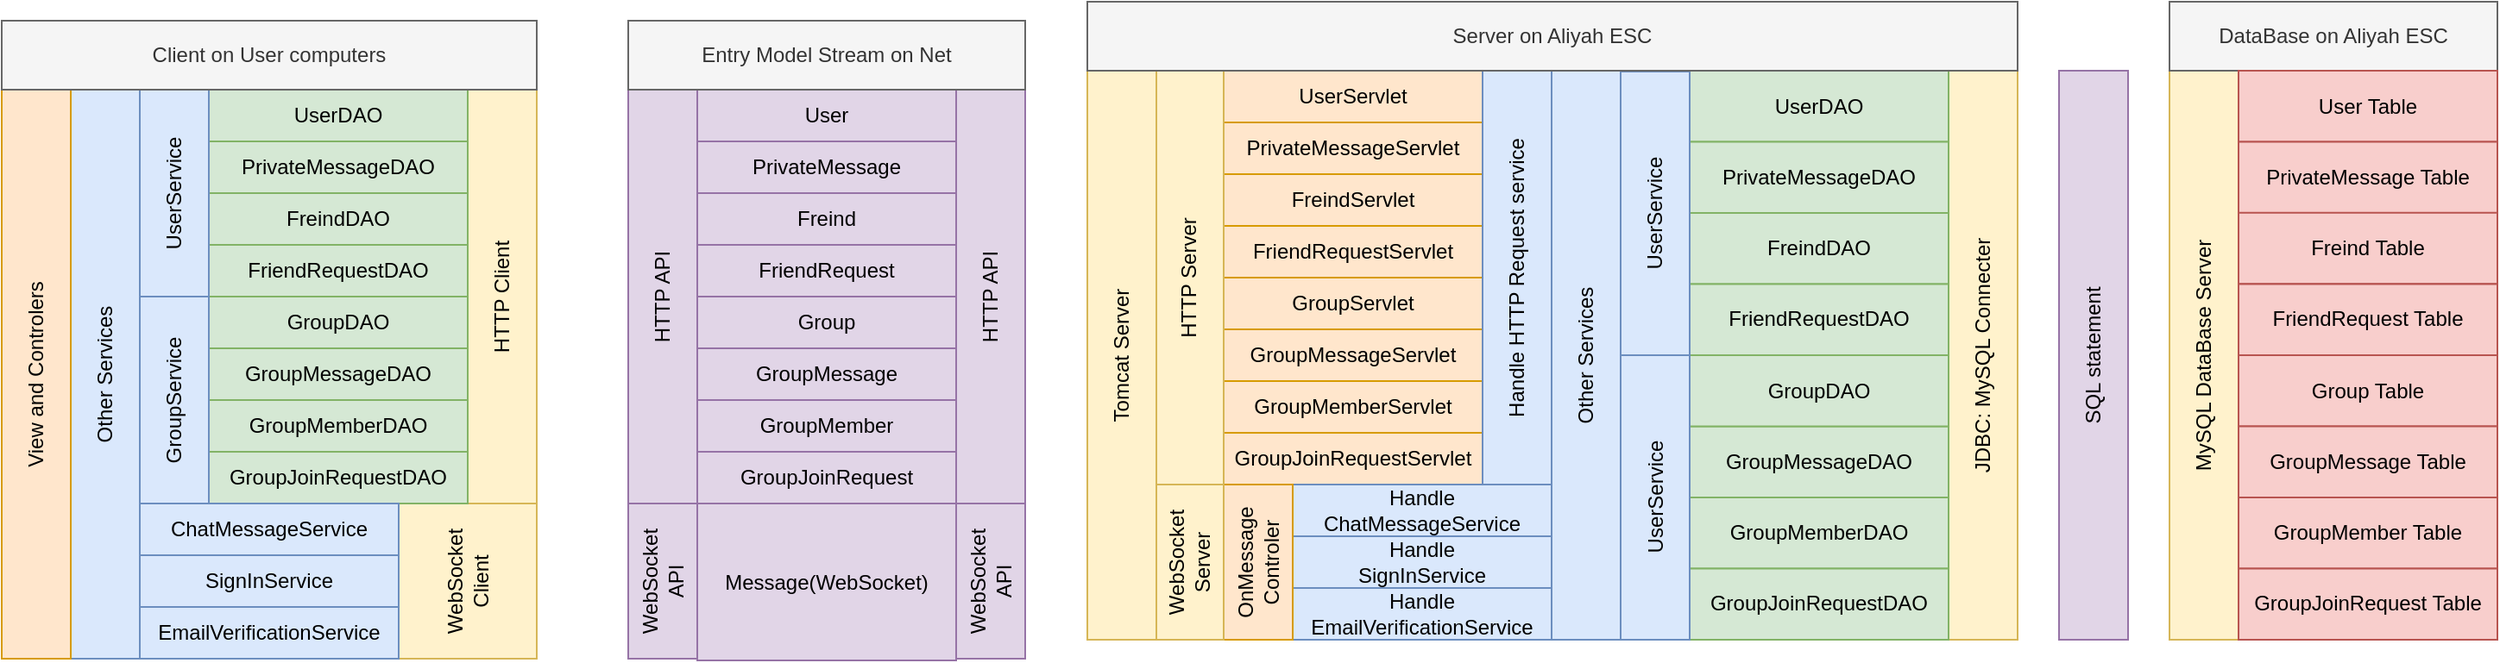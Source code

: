 <mxfile version="25.0.3">
  <diagram name="第 1 页" id="bxxxQVGhS8IFvsGaxlDZ">
    <mxGraphModel dx="731" dy="591" grid="0" gridSize="10" guides="1" tooltips="1" connect="1" arrows="1" fold="1" page="0" pageScale="1" pageWidth="827" pageHeight="1169" math="0" shadow="0">
      <root>
        <mxCell id="0" />
        <mxCell id="1" parent="0" />
        <mxCell id="TKKuryZPwlHoQlq77Uxj-60" value="SQL statement" style="rounded=0;whiteSpace=wrap;html=1;rotation=-90;fillColor=#e1d5e7;strokeColor=#9673a6;" vertex="1" parent="1">
          <mxGeometry x="1050" y="354" width="330" height="40" as="geometry" />
        </mxCell>
        <mxCell id="TKKuryZPwlHoQlq77Uxj-94" value="" style="group" vertex="1" connectable="0" parent="1">
          <mxGeometry x="3" y="180" width="310" height="370" as="geometry" />
        </mxCell>
        <mxCell id="TKKuryZPwlHoQlq77Uxj-25" value="WebSocket&lt;div&gt;Client&lt;/div&gt;" style="rounded=0;whiteSpace=wrap;html=1;rotation=-90;fillColor=#fff2cc;strokeColor=#d6b656;" vertex="1" parent="TKKuryZPwlHoQlq77Uxj-94">
          <mxGeometry x="225" y="285" width="90" height="80" as="geometry" />
        </mxCell>
        <mxCell id="TKKuryZPwlHoQlq77Uxj-28" value="HTTP Client" style="rounded=0;whiteSpace=wrap;html=1;rotation=-90;fillColor=#fff2cc;strokeColor=#d6b656;" vertex="1" parent="TKKuryZPwlHoQlq77Uxj-94">
          <mxGeometry x="170.0" y="140" width="240" height="40" as="geometry" />
        </mxCell>
        <mxCell id="TKKuryZPwlHoQlq77Uxj-59" value="Other Services" style="rounded=0;whiteSpace=wrap;html=1;rotation=-90;fillColor=#dae8fc;strokeColor=#6c8ebf;" vertex="1" parent="TKKuryZPwlHoQlq77Uxj-94">
          <mxGeometry x="-105" y="185" width="330" height="40" as="geometry" />
        </mxCell>
        <mxCell id="TKKuryZPwlHoQlq77Uxj-63" value="View and Controlers" style="rounded=0;whiteSpace=wrap;html=1;rotation=-90;fillColor=#ffe6cc;strokeColor=#d79b00;" vertex="1" parent="TKKuryZPwlHoQlq77Uxj-94">
          <mxGeometry x="-145" y="185" width="330" height="40" as="geometry" />
        </mxCell>
        <mxCell id="TKKuryZPwlHoQlq77Uxj-76" value="" style="group" vertex="1" connectable="0" parent="TKKuryZPwlHoQlq77Uxj-94">
          <mxGeometry x="80" y="40" width="190" height="240" as="geometry" />
        </mxCell>
        <mxCell id="TKKuryZPwlHoQlq77Uxj-1" value="UserDAO" style="rounded=0;whiteSpace=wrap;html=1;fillColor=#d5e8d4;strokeColor=#82b366;" vertex="1" parent="TKKuryZPwlHoQlq77Uxj-76">
          <mxGeometry x="40" width="150" height="30" as="geometry" />
        </mxCell>
        <mxCell id="TKKuryZPwlHoQlq77Uxj-4" value="FreindDAO" style="rounded=0;whiteSpace=wrap;html=1;fillColor=#d5e8d4;strokeColor=#82b366;" vertex="1" parent="TKKuryZPwlHoQlq77Uxj-76">
          <mxGeometry x="40" y="60" width="150" height="30" as="geometry" />
        </mxCell>
        <mxCell id="TKKuryZPwlHoQlq77Uxj-5" value="PrivateMessageDAO" style="rounded=0;whiteSpace=wrap;html=1;fillColor=#d5e8d4;strokeColor=#82b366;" vertex="1" parent="TKKuryZPwlHoQlq77Uxj-76">
          <mxGeometry x="40" y="30" width="150" height="30" as="geometry" />
        </mxCell>
        <mxCell id="TKKuryZPwlHoQlq77Uxj-6" value="FriendRequestDAO" style="rounded=0;whiteSpace=wrap;html=1;fillColor=#d5e8d4;strokeColor=#82b366;" vertex="1" parent="TKKuryZPwlHoQlq77Uxj-76">
          <mxGeometry x="40" y="90" width="150" height="30" as="geometry" />
        </mxCell>
        <mxCell id="TKKuryZPwlHoQlq77Uxj-7" value="GroupDAO" style="rounded=0;whiteSpace=wrap;html=1;fillColor=#d5e8d4;strokeColor=#82b366;" vertex="1" parent="TKKuryZPwlHoQlq77Uxj-76">
          <mxGeometry x="40" y="120" width="150" height="30" as="geometry" />
        </mxCell>
        <mxCell id="TKKuryZPwlHoQlq77Uxj-8" value="GroupMessageDAO" style="rounded=0;whiteSpace=wrap;html=1;fillColor=#d5e8d4;strokeColor=#82b366;" vertex="1" parent="TKKuryZPwlHoQlq77Uxj-76">
          <mxGeometry x="40" y="150" width="150" height="30" as="geometry" />
        </mxCell>
        <mxCell id="TKKuryZPwlHoQlq77Uxj-9" value="GroupMemberDAO" style="rounded=0;whiteSpace=wrap;html=1;fillColor=#d5e8d4;strokeColor=#82b366;" vertex="1" parent="TKKuryZPwlHoQlq77Uxj-76">
          <mxGeometry x="40" y="180" width="150" height="30" as="geometry" />
        </mxCell>
        <mxCell id="TKKuryZPwlHoQlq77Uxj-10" value="GroupJoinRequestDAO" style="rounded=0;whiteSpace=wrap;html=1;fillColor=#d5e8d4;strokeColor=#82b366;" vertex="1" parent="TKKuryZPwlHoQlq77Uxj-76">
          <mxGeometry x="40" y="210" width="150" height="30" as="geometry" />
        </mxCell>
        <mxCell id="TKKuryZPwlHoQlq77Uxj-11" value="UserService" style="rounded=0;whiteSpace=wrap;html=1;rotation=-90;fillColor=#dae8fc;strokeColor=#6c8ebf;" vertex="1" parent="TKKuryZPwlHoQlq77Uxj-76">
          <mxGeometry x="-40" y="40" width="120" height="40" as="geometry" />
        </mxCell>
        <mxCell id="TKKuryZPwlHoQlq77Uxj-12" value="GroupService" style="rounded=0;whiteSpace=wrap;html=1;rotation=-90;fillColor=#dae8fc;strokeColor=#6c8ebf;" vertex="1" parent="TKKuryZPwlHoQlq77Uxj-76">
          <mxGeometry x="-40" y="160" width="120" height="40" as="geometry" />
        </mxCell>
        <mxCell id="TKKuryZPwlHoQlq77Uxj-81" value="" style="group" vertex="1" connectable="0" parent="TKKuryZPwlHoQlq77Uxj-94">
          <mxGeometry x="80" y="280" width="150" height="90" as="geometry" />
        </mxCell>
        <mxCell id="TKKuryZPwlHoQlq77Uxj-22" value="ChatMessageService" style="rounded=0;whiteSpace=wrap;html=1;fillColor=#dae8fc;strokeColor=#6c8ebf;" vertex="1" parent="TKKuryZPwlHoQlq77Uxj-81">
          <mxGeometry width="150" height="30" as="geometry" />
        </mxCell>
        <mxCell id="TKKuryZPwlHoQlq77Uxj-23" value="SignInService" style="rounded=0;whiteSpace=wrap;html=1;fillColor=#dae8fc;strokeColor=#6c8ebf;" vertex="1" parent="TKKuryZPwlHoQlq77Uxj-81">
          <mxGeometry y="30" width="150" height="30" as="geometry" />
        </mxCell>
        <mxCell id="TKKuryZPwlHoQlq77Uxj-24" value="EmailVerificationService" style="rounded=0;whiteSpace=wrap;html=1;fillColor=#dae8fc;strokeColor=#6c8ebf;" vertex="1" parent="TKKuryZPwlHoQlq77Uxj-81">
          <mxGeometry y="60" width="150" height="30" as="geometry" />
        </mxCell>
        <mxCell id="TKKuryZPwlHoQlq77Uxj-64" value="Client on User computers" style="rounded=0;whiteSpace=wrap;html=1;fillColor=#f5f5f5;fontColor=#333333;strokeColor=#666666;" vertex="1" parent="TKKuryZPwlHoQlq77Uxj-94">
          <mxGeometry width="310" height="40" as="geometry" />
        </mxCell>
        <mxCell id="TKKuryZPwlHoQlq77Uxj-96" value="" style="group" vertex="1" connectable="0" parent="1">
          <mxGeometry x="632" y="169" width="539" height="370" as="geometry" />
        </mxCell>
        <mxCell id="TKKuryZPwlHoQlq77Uxj-46" value="Other Services" style="rounded=0;whiteSpace=wrap;html=1;rotation=-90;fillColor=#dae8fc;strokeColor=#6c8ebf;" vertex="1" parent="TKKuryZPwlHoQlq77Uxj-96">
          <mxGeometry x="124" y="185" width="330" height="40" as="geometry" />
        </mxCell>
        <mxCell id="TKKuryZPwlHoQlq77Uxj-47" value="JDBC: MySQL Connecter" style="rounded=0;whiteSpace=wrap;html=1;rotation=-90;fillColor=#fff2cc;strokeColor=#d6b656;" vertex="1" parent="TKKuryZPwlHoQlq77Uxj-96">
          <mxGeometry x="354" y="185" width="330" height="40" as="geometry" />
        </mxCell>
        <mxCell id="TKKuryZPwlHoQlq77Uxj-77" value="" style="group" vertex="1" connectable="0" parent="TKKuryZPwlHoQlq77Uxj-96">
          <mxGeometry x="79" y="40" width="190" height="240" as="geometry" />
        </mxCell>
        <mxCell id="TKKuryZPwlHoQlq77Uxj-13" value="UserServlet" style="rounded=0;whiteSpace=wrap;html=1;fillColor=#ffe6cc;strokeColor=#d79b00;" vertex="1" parent="TKKuryZPwlHoQlq77Uxj-77">
          <mxGeometry width="150" height="30" as="geometry" />
        </mxCell>
        <mxCell id="TKKuryZPwlHoQlq77Uxj-14" value="PrivateMessageServlet" style="rounded=0;whiteSpace=wrap;html=1;fillColor=#ffe6cc;strokeColor=#d79b00;" vertex="1" parent="TKKuryZPwlHoQlq77Uxj-77">
          <mxGeometry y="30" width="150" height="30" as="geometry" />
        </mxCell>
        <mxCell id="TKKuryZPwlHoQlq77Uxj-15" value="FreindServlet" style="rounded=0;whiteSpace=wrap;html=1;fillColor=#ffe6cc;strokeColor=#d79b00;" vertex="1" parent="TKKuryZPwlHoQlq77Uxj-77">
          <mxGeometry y="60" width="150" height="30" as="geometry" />
        </mxCell>
        <mxCell id="TKKuryZPwlHoQlq77Uxj-16" value="FriendRequestServlet" style="rounded=0;whiteSpace=wrap;html=1;fillColor=#ffe6cc;strokeColor=#d79b00;" vertex="1" parent="TKKuryZPwlHoQlq77Uxj-77">
          <mxGeometry y="90" width="150" height="30" as="geometry" />
        </mxCell>
        <mxCell id="TKKuryZPwlHoQlq77Uxj-17" value="GroupServlet" style="rounded=0;whiteSpace=wrap;html=1;fillColor=#ffe6cc;strokeColor=#d79b00;" vertex="1" parent="TKKuryZPwlHoQlq77Uxj-77">
          <mxGeometry y="120" width="150" height="30" as="geometry" />
        </mxCell>
        <mxCell id="TKKuryZPwlHoQlq77Uxj-18" value="GroupMessageServlet" style="rounded=0;whiteSpace=wrap;html=1;fillColor=#ffe6cc;strokeColor=#d79b00;" vertex="1" parent="TKKuryZPwlHoQlq77Uxj-77">
          <mxGeometry y="150" width="150" height="30" as="geometry" />
        </mxCell>
        <mxCell id="TKKuryZPwlHoQlq77Uxj-19" value="GroupMemberServlet" style="rounded=0;whiteSpace=wrap;html=1;fillColor=#ffe6cc;strokeColor=#d79b00;" vertex="1" parent="TKKuryZPwlHoQlq77Uxj-77">
          <mxGeometry y="180" width="150" height="30" as="geometry" />
        </mxCell>
        <mxCell id="TKKuryZPwlHoQlq77Uxj-20" value="GroupJoinRequestServlet" style="rounded=0;whiteSpace=wrap;html=1;fillColor=#ffe6cc;strokeColor=#d79b00;" vertex="1" parent="TKKuryZPwlHoQlq77Uxj-77">
          <mxGeometry y="210" width="150" height="30" as="geometry" />
        </mxCell>
        <mxCell id="TKKuryZPwlHoQlq77Uxj-34" value="Handle HTTP Request service" style="rounded=0;whiteSpace=wrap;html=1;rotation=-90;fillColor=#dae8fc;strokeColor=#6c8ebf;" vertex="1" parent="TKKuryZPwlHoQlq77Uxj-77">
          <mxGeometry x="50" y="100" width="240" height="40" as="geometry" />
        </mxCell>
        <mxCell id="TKKuryZPwlHoQlq77Uxj-78" value="" style="group" vertex="1" connectable="0" parent="TKKuryZPwlHoQlq77Uxj-96">
          <mxGeometry x="309" y="40" width="190" height="330" as="geometry" />
        </mxCell>
        <mxCell id="TKKuryZPwlHoQlq77Uxj-36" value="GroupMemberDAO" style="rounded=0;whiteSpace=wrap;html=1;fillColor=#d5e8d4;strokeColor=#82b366;" vertex="1" parent="TKKuryZPwlHoQlq77Uxj-78">
          <mxGeometry x="40" y="247.5" width="150" height="41.25" as="geometry" />
        </mxCell>
        <mxCell id="TKKuryZPwlHoQlq77Uxj-37" value="FreindDAO" style="rounded=0;whiteSpace=wrap;html=1;fillColor=#d5e8d4;strokeColor=#82b366;" vertex="1" parent="TKKuryZPwlHoQlq77Uxj-78">
          <mxGeometry x="40" y="82.5" width="150" height="41.25" as="geometry" />
        </mxCell>
        <mxCell id="TKKuryZPwlHoQlq77Uxj-38" value="GroupMessageDAO" style="rounded=0;whiteSpace=wrap;html=1;fillColor=#d5e8d4;strokeColor=#82b366;" vertex="1" parent="TKKuryZPwlHoQlq77Uxj-78">
          <mxGeometry x="40" y="206.25" width="150" height="41.25" as="geometry" />
        </mxCell>
        <mxCell id="TKKuryZPwlHoQlq77Uxj-39" value="GroupDAO" style="rounded=0;whiteSpace=wrap;html=1;fillColor=#d5e8d4;strokeColor=#82b366;" vertex="1" parent="TKKuryZPwlHoQlq77Uxj-78">
          <mxGeometry x="40" y="165" width="150" height="41.25" as="geometry" />
        </mxCell>
        <mxCell id="TKKuryZPwlHoQlq77Uxj-40" value="FriendRequestDAO" style="rounded=0;whiteSpace=wrap;html=1;fillColor=#d5e8d4;strokeColor=#82b366;" vertex="1" parent="TKKuryZPwlHoQlq77Uxj-78">
          <mxGeometry x="40" y="123.75" width="150" height="41.25" as="geometry" />
        </mxCell>
        <mxCell id="TKKuryZPwlHoQlq77Uxj-41" value="UserDAO" style="rounded=0;whiteSpace=wrap;html=1;fillColor=#d5e8d4;strokeColor=#82b366;" vertex="1" parent="TKKuryZPwlHoQlq77Uxj-78">
          <mxGeometry x="40" width="150" height="41.25" as="geometry" />
        </mxCell>
        <mxCell id="TKKuryZPwlHoQlq77Uxj-42" value="PrivateMessageDAO" style="rounded=0;whiteSpace=wrap;html=1;fillColor=#d5e8d4;strokeColor=#82b366;" vertex="1" parent="TKKuryZPwlHoQlq77Uxj-78">
          <mxGeometry x="40" y="41.25" width="150" height="41.25" as="geometry" />
        </mxCell>
        <mxCell id="TKKuryZPwlHoQlq77Uxj-43" value="GroupJoinRequestDAO" style="rounded=0;whiteSpace=wrap;html=1;fillColor=#d5e8d4;strokeColor=#82b366;" vertex="1" parent="TKKuryZPwlHoQlq77Uxj-78">
          <mxGeometry x="40" y="288.75" width="150" height="41.25" as="geometry" />
        </mxCell>
        <mxCell id="TKKuryZPwlHoQlq77Uxj-44" value="UserService" style="rounded=0;whiteSpace=wrap;html=1;rotation=-90;fillColor=#dae8fc;strokeColor=#6c8ebf;" vertex="1" parent="TKKuryZPwlHoQlq77Uxj-78">
          <mxGeometry x="-62.5" y="63" width="165" height="40" as="geometry" />
        </mxCell>
        <mxCell id="TKKuryZPwlHoQlq77Uxj-45" value="UserService" style="rounded=0;whiteSpace=wrap;html=1;rotation=-90;fillColor=#dae8fc;strokeColor=#6c8ebf;" vertex="1" parent="TKKuryZPwlHoQlq77Uxj-78">
          <mxGeometry x="-62.5" y="227.5" width="165" height="40" as="geometry" />
        </mxCell>
        <mxCell id="TKKuryZPwlHoQlq77Uxj-80" value="" style="group" vertex="1" connectable="0" parent="TKKuryZPwlHoQlq77Uxj-96">
          <mxGeometry x="79" y="280" width="190" height="90" as="geometry" />
        </mxCell>
        <mxCell id="TKKuryZPwlHoQlq77Uxj-31" value="Handle ChatMessageService" style="rounded=0;whiteSpace=wrap;html=1;fillColor=#dae8fc;strokeColor=#6c8ebf;" vertex="1" parent="TKKuryZPwlHoQlq77Uxj-80">
          <mxGeometry x="40" width="150" height="30" as="geometry" />
        </mxCell>
        <mxCell id="TKKuryZPwlHoQlq77Uxj-32" value="&lt;div&gt;Handle&lt;/div&gt;SignInService" style="rounded=0;whiteSpace=wrap;html=1;fillColor=#dae8fc;strokeColor=#6c8ebf;" vertex="1" parent="TKKuryZPwlHoQlq77Uxj-80">
          <mxGeometry x="40" y="30" width="150" height="30" as="geometry" />
        </mxCell>
        <mxCell id="TKKuryZPwlHoQlq77Uxj-33" value="&lt;div&gt;Handle&lt;/div&gt;EmailVerificationService" style="rounded=0;whiteSpace=wrap;html=1;fillColor=#dae8fc;strokeColor=#6c8ebf;" vertex="1" parent="TKKuryZPwlHoQlq77Uxj-80">
          <mxGeometry x="40" y="60" width="150" height="30" as="geometry" />
        </mxCell>
        <mxCell id="TKKuryZPwlHoQlq77Uxj-35" value="OnMessage&lt;div&gt;Controler&lt;/div&gt;" style="rounded=0;whiteSpace=wrap;html=1;rotation=-90;fillColor=#ffe6cc;strokeColor=#d79b00;" vertex="1" parent="TKKuryZPwlHoQlq77Uxj-80">
          <mxGeometry x="-25" y="25" width="90" height="40" as="geometry" />
        </mxCell>
        <mxCell id="TKKuryZPwlHoQlq77Uxj-95" value="" style="group" vertex="1" connectable="0" parent="TKKuryZPwlHoQlq77Uxj-96">
          <mxGeometry y="40" width="79" height="330" as="geometry" />
        </mxCell>
        <mxCell id="TKKuryZPwlHoQlq77Uxj-29" value="HTTP Server" style="rounded=0;whiteSpace=wrap;html=1;rotation=-90;fillColor=#fff2cc;strokeColor=#d6b656;" vertex="1" parent="TKKuryZPwlHoQlq77Uxj-95">
          <mxGeometry x="-61" y="100" width="240" height="40" as="geometry" />
        </mxCell>
        <mxCell id="TKKuryZPwlHoQlq77Uxj-30" value="WebSocket&lt;div&gt;Server&lt;/div&gt;" style="rounded=0;whiteSpace=wrap;html=1;rotation=-90;fillColor=#fff2cc;strokeColor=#d6b656;" vertex="1" parent="TKKuryZPwlHoQlq77Uxj-95">
          <mxGeometry x="14" y="265" width="90" height="40" as="geometry" />
        </mxCell>
        <mxCell id="TKKuryZPwlHoQlq77Uxj-57" value="Tomcat Server" style="rounded=0;whiteSpace=wrap;html=1;rotation=-90;fillColor=#fff2cc;strokeColor=#d6b656;" vertex="1" parent="TKKuryZPwlHoQlq77Uxj-95">
          <mxGeometry x="-145" y="145" width="330" height="40" as="geometry" />
        </mxCell>
        <mxCell id="TKKuryZPwlHoQlq77Uxj-65" value="Server on Aliyah ESC" style="rounded=0;whiteSpace=wrap;html=1;fillColor=#f5f5f5;fontColor=#333333;strokeColor=#666666;" vertex="1" parent="TKKuryZPwlHoQlq77Uxj-96">
          <mxGeometry width="539" height="40" as="geometry" />
        </mxCell>
        <mxCell id="TKKuryZPwlHoQlq77Uxj-97" value="" style="group" vertex="1" connectable="0" parent="1">
          <mxGeometry x="1259" y="169" width="190" height="370" as="geometry" />
        </mxCell>
        <mxCell id="TKKuryZPwlHoQlq77Uxj-62" value="MySQL DataBase Server" style="rounded=0;whiteSpace=wrap;html=1;rotation=-90;fillColor=#fff2cc;strokeColor=#d6b656;" vertex="1" parent="TKKuryZPwlHoQlq77Uxj-97">
          <mxGeometry x="-145" y="185" width="330" height="40" as="geometry" />
        </mxCell>
        <mxCell id="TKKuryZPwlHoQlq77Uxj-66" value="DataBase on Aliyah ESC" style="rounded=0;whiteSpace=wrap;html=1;fillColor=#f5f5f5;fontColor=#333333;strokeColor=#666666;" vertex="1" parent="TKKuryZPwlHoQlq77Uxj-97">
          <mxGeometry width="190" height="40" as="geometry" />
        </mxCell>
        <mxCell id="TKKuryZPwlHoQlq77Uxj-79" value="" style="group" vertex="1" connectable="0" parent="TKKuryZPwlHoQlq77Uxj-97">
          <mxGeometry x="40" y="40" width="150" height="330" as="geometry" />
        </mxCell>
        <mxCell id="TKKuryZPwlHoQlq77Uxj-48" value="User Table" style="rounded=0;whiteSpace=wrap;html=1;fillColor=#f8cecc;strokeColor=#b85450;" vertex="1" parent="TKKuryZPwlHoQlq77Uxj-79">
          <mxGeometry width="150" height="41.25" as="geometry" />
        </mxCell>
        <mxCell id="TKKuryZPwlHoQlq77Uxj-49" value="PrivateMessage Table" style="rounded=0;whiteSpace=wrap;html=1;fillColor=#f8cecc;strokeColor=#b85450;" vertex="1" parent="TKKuryZPwlHoQlq77Uxj-79">
          <mxGeometry y="41.25" width="150" height="41.25" as="geometry" />
        </mxCell>
        <mxCell id="TKKuryZPwlHoQlq77Uxj-50" value="Freind Table" style="rounded=0;whiteSpace=wrap;html=1;fillColor=#f8cecc;strokeColor=#b85450;" vertex="1" parent="TKKuryZPwlHoQlq77Uxj-79">
          <mxGeometry y="82.38" width="150" height="41.25" as="geometry" />
        </mxCell>
        <mxCell id="TKKuryZPwlHoQlq77Uxj-51" value="FriendRequest Table" style="rounded=0;whiteSpace=wrap;html=1;fillColor=#f8cecc;strokeColor=#b85450;" vertex="1" parent="TKKuryZPwlHoQlq77Uxj-79">
          <mxGeometry y="123.75" width="150" height="41.25" as="geometry" />
        </mxCell>
        <mxCell id="TKKuryZPwlHoQlq77Uxj-52" value="Group Table" style="rounded=0;whiteSpace=wrap;html=1;fillColor=#f8cecc;strokeColor=#b85450;" vertex="1" parent="TKKuryZPwlHoQlq77Uxj-79">
          <mxGeometry y="165" width="150" height="41.25" as="geometry" />
        </mxCell>
        <mxCell id="TKKuryZPwlHoQlq77Uxj-53" value="GroupMessage Table" style="rounded=0;whiteSpace=wrap;html=1;fillColor=#f8cecc;strokeColor=#b85450;" vertex="1" parent="TKKuryZPwlHoQlq77Uxj-79">
          <mxGeometry y="206.25" width="150" height="41.25" as="geometry" />
        </mxCell>
        <mxCell id="TKKuryZPwlHoQlq77Uxj-54" value="GroupMember Table" style="rounded=0;whiteSpace=wrap;html=1;fillColor=#f8cecc;strokeColor=#b85450;" vertex="1" parent="TKKuryZPwlHoQlq77Uxj-79">
          <mxGeometry y="247.5" width="150" height="41.25" as="geometry" />
        </mxCell>
        <mxCell id="TKKuryZPwlHoQlq77Uxj-55" value="GroupJoinRequest Table" style="rounded=0;whiteSpace=wrap;html=1;fillColor=#f8cecc;strokeColor=#b85450;" vertex="1" parent="TKKuryZPwlHoQlq77Uxj-79">
          <mxGeometry y="288.75" width="150" height="41.25" as="geometry" />
        </mxCell>
        <mxCell id="TKKuryZPwlHoQlq77Uxj-104" value="" style="group" vertex="1" connectable="0" parent="1">
          <mxGeometry x="366" y="180" width="230" height="371" as="geometry" />
        </mxCell>
        <mxCell id="TKKuryZPwlHoQlq77Uxj-93" value="" style="group" vertex="1" connectable="0" parent="TKKuryZPwlHoQlq77Uxj-104">
          <mxGeometry x="40" y="40" width="150" height="331" as="geometry" />
        </mxCell>
        <mxCell id="TKKuryZPwlHoQlq77Uxj-75" value="" style="group;rotation=0;" vertex="1" connectable="0" parent="TKKuryZPwlHoQlq77Uxj-93">
          <mxGeometry width="150" height="240" as="geometry" />
        </mxCell>
        <mxCell id="TKKuryZPwlHoQlq77Uxj-68" value="GroupMember" style="rounded=0;whiteSpace=wrap;html=1;fillColor=#e1d5e7;strokeColor=#9673a6;rotation=0;" vertex="1" parent="TKKuryZPwlHoQlq77Uxj-75">
          <mxGeometry y="180" width="150" height="30" as="geometry" />
        </mxCell>
        <mxCell id="TKKuryZPwlHoQlq77Uxj-69" value="GroupMessage" style="rounded=0;whiteSpace=wrap;html=1;fillColor=#e1d5e7;strokeColor=#9673a6;rotation=0;" vertex="1" parent="TKKuryZPwlHoQlq77Uxj-75">
          <mxGeometry y="150" width="150" height="30" as="geometry" />
        </mxCell>
        <mxCell id="TKKuryZPwlHoQlq77Uxj-71" value="FriendRequest" style="rounded=0;whiteSpace=wrap;html=1;fillColor=#e1d5e7;strokeColor=#9673a6;rotation=0;" vertex="1" parent="TKKuryZPwlHoQlq77Uxj-75">
          <mxGeometry y="90" width="150" height="30" as="geometry" />
        </mxCell>
        <mxCell id="TKKuryZPwlHoQlq77Uxj-72" value="Freind" style="rounded=0;whiteSpace=wrap;html=1;fillColor=#e1d5e7;strokeColor=#9673a6;rotation=0;" vertex="1" parent="TKKuryZPwlHoQlq77Uxj-75">
          <mxGeometry y="60" width="150" height="30" as="geometry" />
        </mxCell>
        <mxCell id="TKKuryZPwlHoQlq77Uxj-73" value="PrivateMessage" style="rounded=0;whiteSpace=wrap;html=1;fillColor=#e1d5e7;strokeColor=#9673a6;rotation=0;" vertex="1" parent="TKKuryZPwlHoQlq77Uxj-75">
          <mxGeometry y="30" width="150" height="30" as="geometry" />
        </mxCell>
        <mxCell id="TKKuryZPwlHoQlq77Uxj-74" value="User" style="rounded=0;whiteSpace=wrap;html=1;fillColor=#e1d5e7;strokeColor=#9673a6;rotation=0;" vertex="1" parent="TKKuryZPwlHoQlq77Uxj-75">
          <mxGeometry width="150" height="30" as="geometry" />
        </mxCell>
        <mxCell id="TKKuryZPwlHoQlq77Uxj-67" value="GroupJoinRequest" style="rounded=0;whiteSpace=wrap;html=1;fillColor=#e1d5e7;strokeColor=#9673a6;rotation=0;" vertex="1" parent="TKKuryZPwlHoQlq77Uxj-75">
          <mxGeometry y="210" width="150" height="30" as="geometry" />
        </mxCell>
        <mxCell id="TKKuryZPwlHoQlq77Uxj-70" value="Group" style="rounded=0;whiteSpace=wrap;html=1;fillColor=#e1d5e7;strokeColor=#9673a6;rotation=0;" vertex="1" parent="TKKuryZPwlHoQlq77Uxj-75">
          <mxGeometry y="120" width="150" height="30" as="geometry" />
        </mxCell>
        <mxCell id="TKKuryZPwlHoQlq77Uxj-89" value="Message(WebSocket)" style="rounded=0;whiteSpace=wrap;html=1;fillColor=#e1d5e7;strokeColor=#9673a6;rotation=0;" vertex="1" parent="TKKuryZPwlHoQlq77Uxj-93">
          <mxGeometry y="240" width="150" height="91" as="geometry" />
        </mxCell>
        <mxCell id="TKKuryZPwlHoQlq77Uxj-98" value="" style="group" vertex="1" connectable="0" parent="TKKuryZPwlHoQlq77Uxj-104">
          <mxGeometry y="40" width="40" height="330" as="geometry" />
        </mxCell>
        <mxCell id="TKKuryZPwlHoQlq77Uxj-21" value="HTTP API" style="rounded=0;whiteSpace=wrap;html=1;rotation=-90;fillColor=#e1d5e7;strokeColor=#9673a6;" vertex="1" parent="TKKuryZPwlHoQlq77Uxj-98">
          <mxGeometry x="-100.0" y="100" width="240" height="40" as="geometry" />
        </mxCell>
        <mxCell id="TKKuryZPwlHoQlq77Uxj-27" value="WebSocket&lt;div&gt;API&lt;/div&gt;" style="rounded=0;whiteSpace=wrap;html=1;rotation=-90;fillColor=#e1d5e7;strokeColor=#9673a6;" vertex="1" parent="TKKuryZPwlHoQlq77Uxj-98">
          <mxGeometry x="-25" y="265" width="90" height="40" as="geometry" />
        </mxCell>
        <mxCell id="TKKuryZPwlHoQlq77Uxj-99" value="" style="group" vertex="1" connectable="0" parent="TKKuryZPwlHoQlq77Uxj-104">
          <mxGeometry x="190" y="40" width="40" height="330" as="geometry" />
        </mxCell>
        <mxCell id="TKKuryZPwlHoQlq77Uxj-100" value="HTTP API" style="rounded=0;whiteSpace=wrap;html=1;rotation=-90;fillColor=#e1d5e7;strokeColor=#9673a6;" vertex="1" parent="TKKuryZPwlHoQlq77Uxj-99">
          <mxGeometry x="-100.0" y="100" width="240" height="40" as="geometry" />
        </mxCell>
        <mxCell id="TKKuryZPwlHoQlq77Uxj-101" value="WebSocket&lt;div&gt;API&lt;/div&gt;" style="rounded=0;whiteSpace=wrap;html=1;rotation=-90;fillColor=#e1d5e7;strokeColor=#9673a6;" vertex="1" parent="TKKuryZPwlHoQlq77Uxj-99">
          <mxGeometry x="-25" y="265" width="90" height="40" as="geometry" />
        </mxCell>
        <mxCell id="TKKuryZPwlHoQlq77Uxj-103" value="Entry Model Stream on Net" style="whiteSpace=wrap;html=1;fillColor=#f5f5f5;fontColor=#333333;strokeColor=#666666;" vertex="1" parent="TKKuryZPwlHoQlq77Uxj-104">
          <mxGeometry width="230" height="40" as="geometry" />
        </mxCell>
      </root>
    </mxGraphModel>
  </diagram>
</mxfile>
